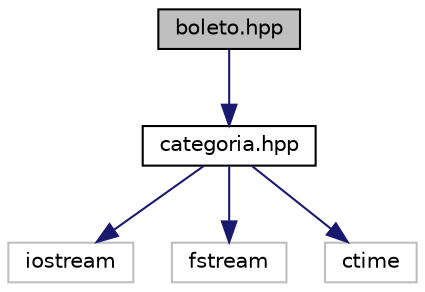 digraph "boleto.hpp"
{
 // LATEX_PDF_SIZE
  edge [fontname="Helvetica",fontsize="10",labelfontname="Helvetica",labelfontsize="10"];
  node [fontname="Helvetica",fontsize="10",shape=record];
  Node1 [label="boleto.hpp",height=0.2,width=0.4,color="black", fillcolor="grey75", style="filled", fontcolor="black",tooltip="Subclasse Boleto."];
  Node1 -> Node2 [color="midnightblue",fontsize="10",style="solid",fontname="Helvetica"];
  Node2 [label="categoria.hpp",height=0.2,width=0.4,color="black", fillcolor="white", style="filled",URL="$categoria_8hpp.html",tooltip="Classe onde estão armazenados os dados do caixa financeiro."];
  Node2 -> Node3 [color="midnightblue",fontsize="10",style="solid",fontname="Helvetica"];
  Node3 [label="iostream",height=0.2,width=0.4,color="grey75", fillcolor="white", style="filled",tooltip=" "];
  Node2 -> Node4 [color="midnightblue",fontsize="10",style="solid",fontname="Helvetica"];
  Node4 [label="fstream",height=0.2,width=0.4,color="grey75", fillcolor="white", style="filled",tooltip=" "];
  Node2 -> Node5 [color="midnightblue",fontsize="10",style="solid",fontname="Helvetica"];
  Node5 [label="ctime",height=0.2,width=0.4,color="grey75", fillcolor="white", style="filled",tooltip=" "];
}
